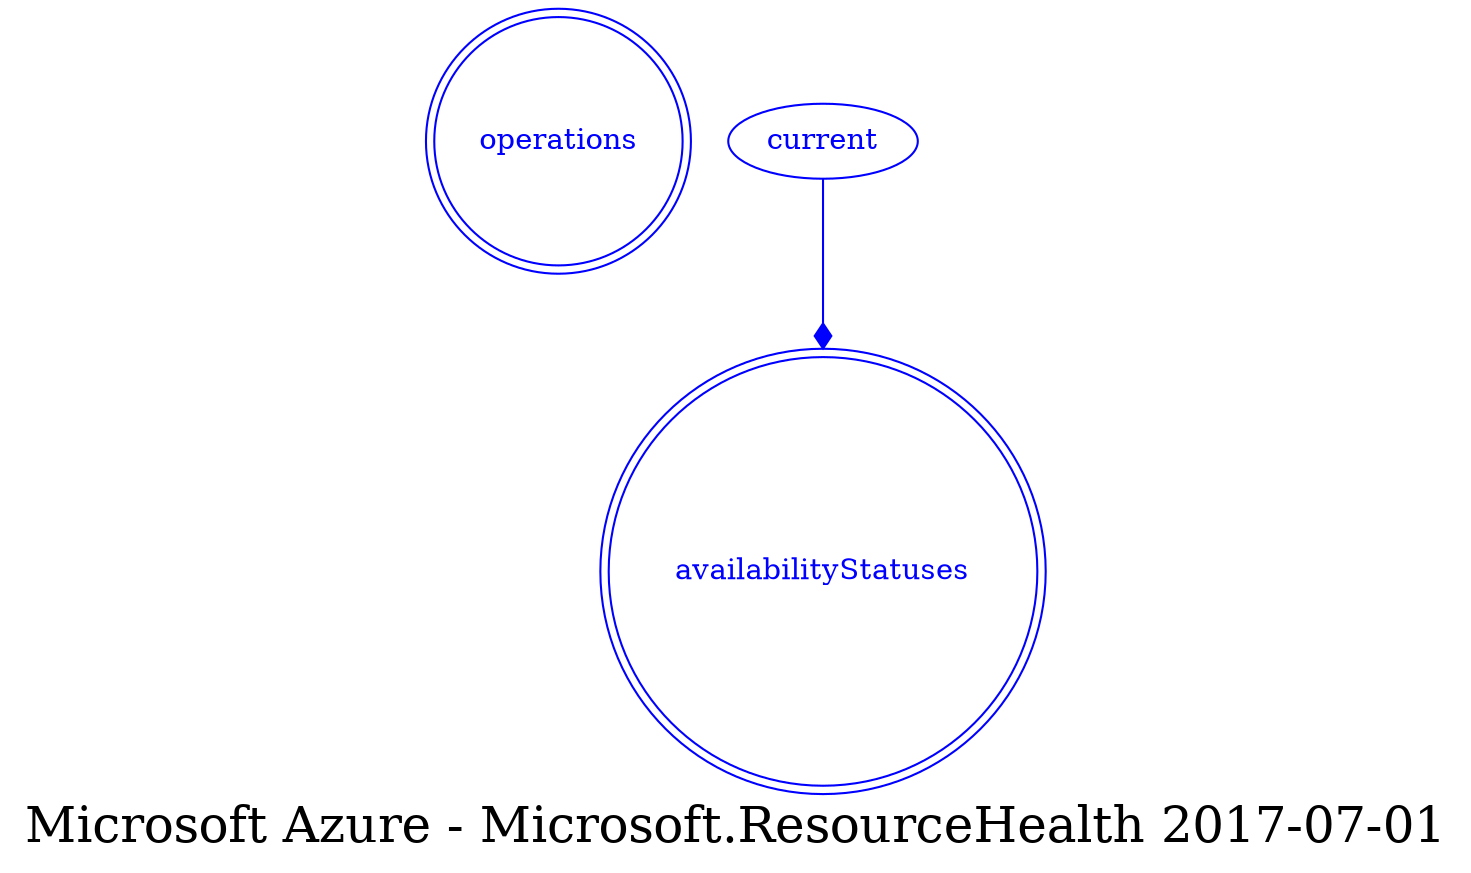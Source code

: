 digraph LexiconGraph {
graph[label="Microsoft Azure - Microsoft.ResourceHealth 2017-07-01", fontsize=24]
splines=true
"operations" [color=blue, fontcolor=blue, shape=doublecircle]
"availabilityStatuses" [color=blue, fontcolor=blue, shape=doublecircle]
"current" -> "availabilityStatuses" [color=blue, fontcolor=blue, arrowhead=diamond, arrowtail=none]
"current" [color=blue, fontcolor=blue, shape=ellipse]
}
